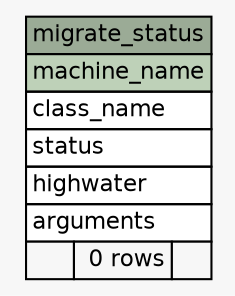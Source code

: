 // dot 2.30.1 on Mac OS X 10.8.3
// SchemaSpy rev 590
digraph "migrate_status" {
  graph [
    rankdir="RL"
    bgcolor="#f7f7f7"
    nodesep="0.18"
    ranksep="0.46"
    fontname="Helvetica"
    fontsize="11"
  ];
  node [
    fontname="Helvetica"
    fontsize="11"
    shape="plaintext"
  ];
  edge [
    arrowsize="0.8"
  ];
  "migrate_status" [
    label=<
    <TABLE BORDER="0" CELLBORDER="1" CELLSPACING="0" BGCOLOR="#ffffff">
      <TR><TD COLSPAN="3" BGCOLOR="#9bab96" ALIGN="CENTER">migrate_status</TD></TR>
      <TR><TD PORT="machine_name" COLSPAN="3" BGCOLOR="#bed1b8" ALIGN="LEFT">machine_name</TD></TR>
      <TR><TD PORT="class_name" COLSPAN="3" ALIGN="LEFT">class_name</TD></TR>
      <TR><TD PORT="status" COLSPAN="3" ALIGN="LEFT">status</TD></TR>
      <TR><TD PORT="highwater" COLSPAN="3" ALIGN="LEFT">highwater</TD></TR>
      <TR><TD PORT="arguments" COLSPAN="3" ALIGN="LEFT">arguments</TD></TR>
      <TR><TD ALIGN="LEFT" BGCOLOR="#f7f7f7">  </TD><TD ALIGN="RIGHT" BGCOLOR="#f7f7f7">0 rows</TD><TD ALIGN="RIGHT" BGCOLOR="#f7f7f7">  </TD></TR>
    </TABLE>>
    URL="tables/migrate_status.html"
    tooltip="migrate_status"
  ];
}
